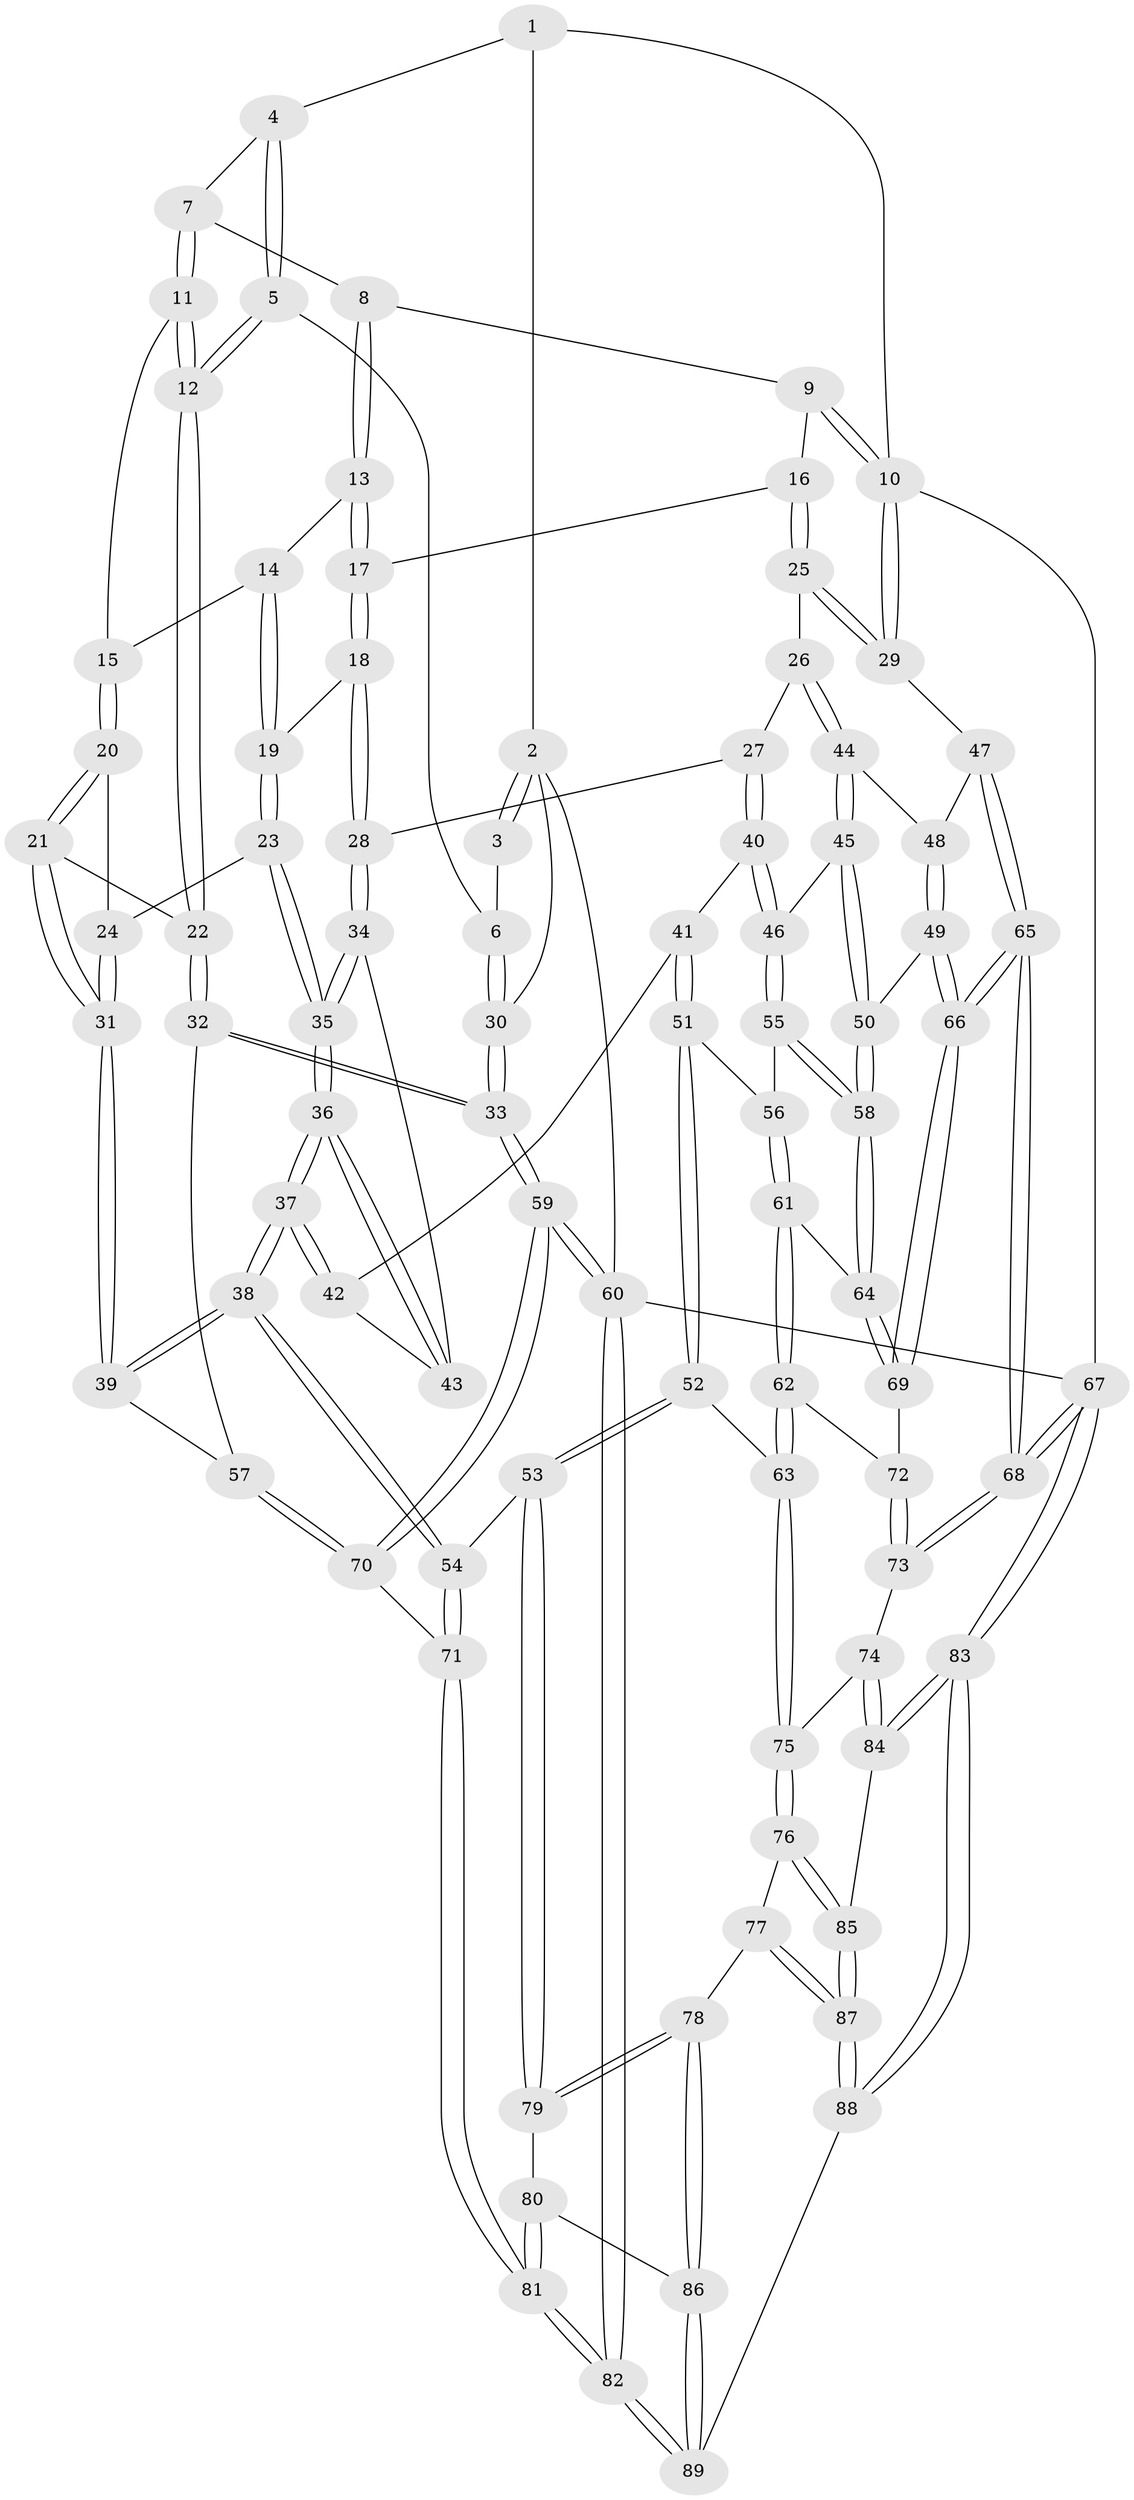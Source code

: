 // Generated by graph-tools (version 1.1) at 2025/11/02/27/25 16:11:55]
// undirected, 89 vertices, 219 edges
graph export_dot {
graph [start="1"]
  node [color=gray90,style=filled];
  1 [pos="+0.3282820313786724+0"];
  2 [pos="+0+0.13934218453437236"];
  3 [pos="+0.10415335708494317+0.16308054115822568"];
  4 [pos="+0.4156692100130039+0"];
  5 [pos="+0.16790525526891797+0.32200361249199333"];
  6 [pos="+0.133996034710902+0.29597234383537285"];
  7 [pos="+0.4686073625816092+0"];
  8 [pos="+0.49726199532430254+0"];
  9 [pos="+0.7253229268148579+0"];
  10 [pos="+1+0"];
  11 [pos="+0.3054519269581262+0.27829286690353555"];
  12 [pos="+0.1941323260673276+0.3566504026164953"];
  13 [pos="+0.5116292272768533+0"];
  14 [pos="+0.3781587775729441+0.29823486553321127"];
  15 [pos="+0.35867168263715093+0.32745413258002115"];
  16 [pos="+0.964247373362154+0.20746824471594547"];
  17 [pos="+0.56211507394349+0.09591357257610475"];
  18 [pos="+0.577745812059863+0.19523429109578766"];
  19 [pos="+0.4647739967186664+0.3679409877858514"];
  20 [pos="+0.3589189192481156+0.3280312550442764"];
  21 [pos="+0.21396047276830948+0.44824092423183837"];
  22 [pos="+0.21165004806240637+0.44687004440070255"];
  23 [pos="+0.46399062646904043+0.3692096344908294"];
  24 [pos="+0.3999750059236364+0.3628126678064629"];
  25 [pos="+1+0.259702408627557"];
  26 [pos="+0.7458265854171534+0.3451245026475234"];
  27 [pos="+0.6852189539059151+0.3354067421895775"];
  28 [pos="+0.6711333505431807+0.32725281283171176"];
  29 [pos="+1+0.28986219985112316"];
  30 [pos="+0+0.3710015345773268"];
  31 [pos="+0.2341064529462618+0.46301699173192656"];
  32 [pos="+0.07303503244850337+0.5144817109833776"];
  33 [pos="+0+0.5510819900857958"];
  34 [pos="+0.6309023777895852+0.3957626620089764"];
  35 [pos="+0.4653889149735319+0.4686223307172356"];
  36 [pos="+0.4568104794161278+0.5208060000787131"];
  37 [pos="+0.44666825668763+0.5593381467819639"];
  38 [pos="+0.4117796595139957+0.6069810580424031"];
  39 [pos="+0.2840403529631908+0.5187388423483517"];
  40 [pos="+0.7123531742295489+0.5049615335496301"];
  41 [pos="+0.6452839135770778+0.5327064376192353"];
  42 [pos="+0.6140241357478845+0.5185777268989832"];
  43 [pos="+0.6209445170503499+0.42785524058418867"];
  44 [pos="+0.8189143020426362+0.47378933416277175"];
  45 [pos="+0.7729041658991304+0.5308495697175126"];
  46 [pos="+0.7631487118438246+0.531819077943591"];
  47 [pos="+1+0.3017831113966048"];
  48 [pos="+0.9531541017420092+0.4593999051595928"];
  49 [pos="+0.880254045048011+0.6020003418143406"];
  50 [pos="+0.8347029588875282+0.5962450342386401"];
  51 [pos="+0.6558789884203422+0.6024304419790265"];
  52 [pos="+0.532656930873175+0.720257603417885"];
  53 [pos="+0.4316868396195076+0.700674627133575"];
  54 [pos="+0.4260769600590336+0.6964613342996117"];
  55 [pos="+0.7267526475807221+0.5995106349190563"];
  56 [pos="+0.7036634048594049+0.6144938446155626"];
  57 [pos="+0.16289683739848593+0.6563468094257852"];
  58 [pos="+0.7885546766163807+0.6499614571759322"];
  59 [pos="+0+0.7888757088370488"];
  60 [pos="+0+1"];
  61 [pos="+0.7136907721086095+0.6733755268968241"];
  62 [pos="+0.6415416826903031+0.7200277494621884"];
  63 [pos="+0.5743816935203161+0.7434567887405865"];
  64 [pos="+0.7778420174508207+0.6951001087585346"];
  65 [pos="+1+0.840632553174027"];
  66 [pos="+0.9547951980639877+0.7214890765769322"];
  67 [pos="+1+1"];
  68 [pos="+1+0.9315054383759861"];
  69 [pos="+0.8007098186027346+0.7427029190332423"];
  70 [pos="+0.15982482405019519+0.7127702105259636"];
  71 [pos="+0.2932741297910745+0.7722205208979931"];
  72 [pos="+0.7943806358980713+0.7518834714407538"];
  73 [pos="+0.7619191167284541+0.8307348617533065"];
  74 [pos="+0.7617055422875326+0.8309454138943022"];
  75 [pos="+0.6566112147509026+0.8492126493092793"];
  76 [pos="+0.650959950010827+0.8729002800593268"];
  77 [pos="+0.521316681912531+0.9285962659653997"];
  78 [pos="+0.5135734277020647+0.9241897786548131"];
  79 [pos="+0.4528481946116692+0.8536469980866718"];
  80 [pos="+0.4198820173576131+0.9160531947356279"];
  81 [pos="+0.1253605717970687+1"];
  82 [pos="+0+1"];
  83 [pos="+1+1"];
  84 [pos="+0.8395130469895025+1"];
  85 [pos="+0.6562386695289069+0.9129926246209668"];
  86 [pos="+0.45317442044322714+0.992656843962929"];
  87 [pos="+0.5910485223682812+1"];
  88 [pos="+0.5867880205682459+1"];
  89 [pos="+0.42613296320229943+1"];
  1 -- 2;
  1 -- 4;
  1 -- 10;
  2 -- 3;
  2 -- 3;
  2 -- 30;
  2 -- 60;
  3 -- 6;
  4 -- 5;
  4 -- 5;
  4 -- 7;
  5 -- 6;
  5 -- 12;
  5 -- 12;
  6 -- 30;
  6 -- 30;
  7 -- 8;
  7 -- 11;
  7 -- 11;
  8 -- 9;
  8 -- 13;
  8 -- 13;
  9 -- 10;
  9 -- 10;
  9 -- 16;
  10 -- 29;
  10 -- 29;
  10 -- 67;
  11 -- 12;
  11 -- 12;
  11 -- 15;
  12 -- 22;
  12 -- 22;
  13 -- 14;
  13 -- 17;
  13 -- 17;
  14 -- 15;
  14 -- 19;
  14 -- 19;
  15 -- 20;
  15 -- 20;
  16 -- 17;
  16 -- 25;
  16 -- 25;
  17 -- 18;
  17 -- 18;
  18 -- 19;
  18 -- 28;
  18 -- 28;
  19 -- 23;
  19 -- 23;
  20 -- 21;
  20 -- 21;
  20 -- 24;
  21 -- 22;
  21 -- 31;
  21 -- 31;
  22 -- 32;
  22 -- 32;
  23 -- 24;
  23 -- 35;
  23 -- 35;
  24 -- 31;
  24 -- 31;
  25 -- 26;
  25 -- 29;
  25 -- 29;
  26 -- 27;
  26 -- 44;
  26 -- 44;
  27 -- 28;
  27 -- 40;
  27 -- 40;
  28 -- 34;
  28 -- 34;
  29 -- 47;
  30 -- 33;
  30 -- 33;
  31 -- 39;
  31 -- 39;
  32 -- 33;
  32 -- 33;
  32 -- 57;
  33 -- 59;
  33 -- 59;
  34 -- 35;
  34 -- 35;
  34 -- 43;
  35 -- 36;
  35 -- 36;
  36 -- 37;
  36 -- 37;
  36 -- 43;
  36 -- 43;
  37 -- 38;
  37 -- 38;
  37 -- 42;
  37 -- 42;
  38 -- 39;
  38 -- 39;
  38 -- 54;
  38 -- 54;
  39 -- 57;
  40 -- 41;
  40 -- 46;
  40 -- 46;
  41 -- 42;
  41 -- 51;
  41 -- 51;
  42 -- 43;
  44 -- 45;
  44 -- 45;
  44 -- 48;
  45 -- 46;
  45 -- 50;
  45 -- 50;
  46 -- 55;
  46 -- 55;
  47 -- 48;
  47 -- 65;
  47 -- 65;
  48 -- 49;
  48 -- 49;
  49 -- 50;
  49 -- 66;
  49 -- 66;
  50 -- 58;
  50 -- 58;
  51 -- 52;
  51 -- 52;
  51 -- 56;
  52 -- 53;
  52 -- 53;
  52 -- 63;
  53 -- 54;
  53 -- 79;
  53 -- 79;
  54 -- 71;
  54 -- 71;
  55 -- 56;
  55 -- 58;
  55 -- 58;
  56 -- 61;
  56 -- 61;
  57 -- 70;
  57 -- 70;
  58 -- 64;
  58 -- 64;
  59 -- 60;
  59 -- 60;
  59 -- 70;
  59 -- 70;
  60 -- 82;
  60 -- 82;
  60 -- 67;
  61 -- 62;
  61 -- 62;
  61 -- 64;
  62 -- 63;
  62 -- 63;
  62 -- 72;
  63 -- 75;
  63 -- 75;
  64 -- 69;
  64 -- 69;
  65 -- 66;
  65 -- 66;
  65 -- 68;
  65 -- 68;
  66 -- 69;
  66 -- 69;
  67 -- 68;
  67 -- 68;
  67 -- 83;
  67 -- 83;
  68 -- 73;
  68 -- 73;
  69 -- 72;
  70 -- 71;
  71 -- 81;
  71 -- 81;
  72 -- 73;
  72 -- 73;
  73 -- 74;
  74 -- 75;
  74 -- 84;
  74 -- 84;
  75 -- 76;
  75 -- 76;
  76 -- 77;
  76 -- 85;
  76 -- 85;
  77 -- 78;
  77 -- 87;
  77 -- 87;
  78 -- 79;
  78 -- 79;
  78 -- 86;
  78 -- 86;
  79 -- 80;
  80 -- 81;
  80 -- 81;
  80 -- 86;
  81 -- 82;
  81 -- 82;
  82 -- 89;
  82 -- 89;
  83 -- 84;
  83 -- 84;
  83 -- 88;
  83 -- 88;
  84 -- 85;
  85 -- 87;
  85 -- 87;
  86 -- 89;
  86 -- 89;
  87 -- 88;
  87 -- 88;
  88 -- 89;
}
